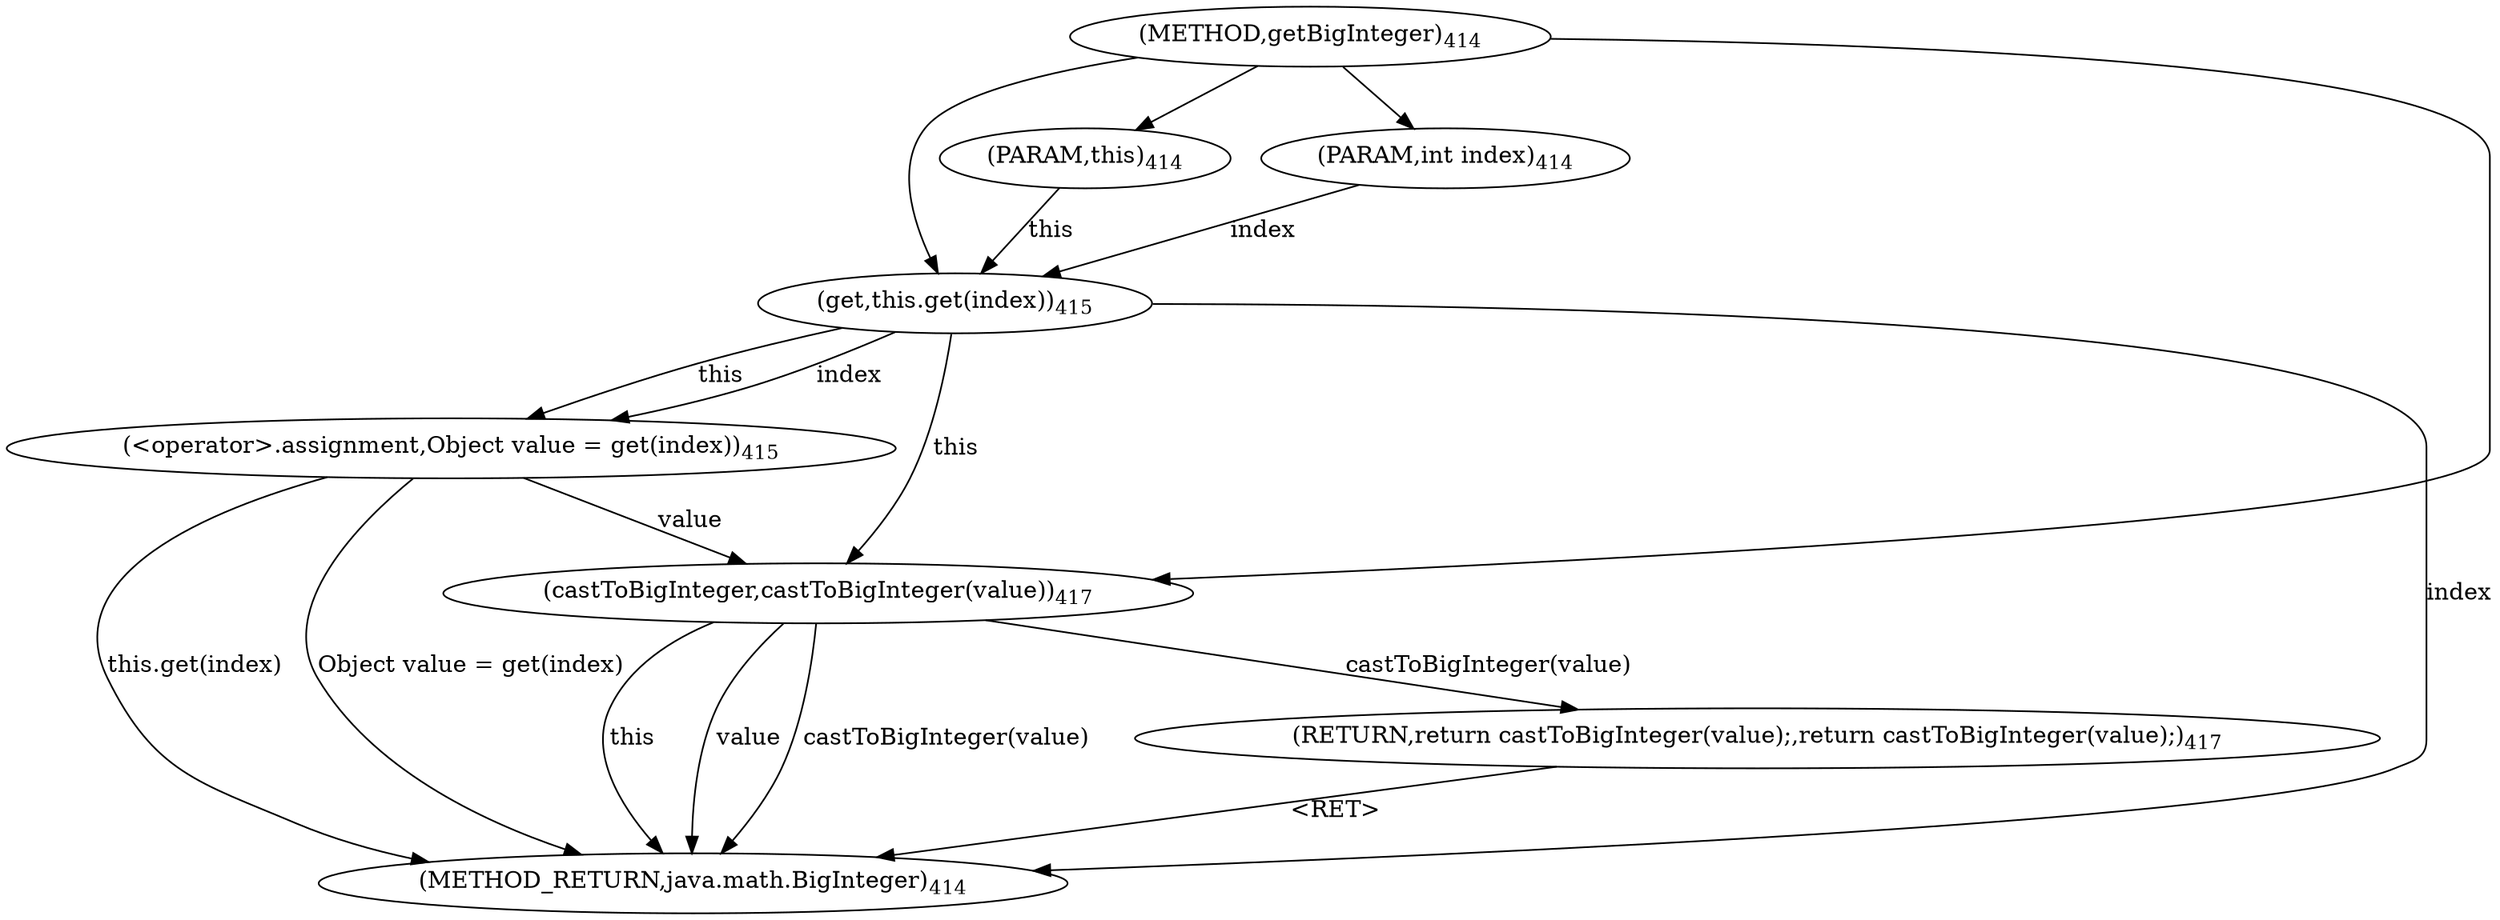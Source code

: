 digraph "getBigInteger" {  
"1203" [label = <(METHOD,getBigInteger)<SUB>414</SUB>> ]
"1216" [label = <(METHOD_RETURN,java.math.BigInteger)<SUB>414</SUB>> ]
"78" [label = <(PARAM,this)<SUB>414</SUB>> ]
"1204" [label = <(PARAM,int index)<SUB>414</SUB>> ]
"1207" [label = <(&lt;operator&gt;.assignment,Object value = get(index))<SUB>415</SUB>> ]
"1211" [label = <(RETURN,return castToBigInteger(value);,return castToBigInteger(value);)<SUB>417</SUB>> ]
"1207" [label = <(&lt;operator&gt;.assignment,Object value = get(index))<SUB>415</SUB>> ]
"1207" [label = <(&lt;operator&gt;.assignment,Object value = get(index))<SUB>415</SUB>> ]
"1212" [label = <(castToBigInteger,castToBigInteger(value))<SUB>417</SUB>> ]
"1209" [label = <(get,this.get(index))<SUB>415</SUB>> ]
"1209" [label = <(get,this.get(index))<SUB>415</SUB>> ]
"1212" [label = <(castToBigInteger,castToBigInteger(value))<SUB>417</SUB>> ]
"1212" [label = <(castToBigInteger,castToBigInteger(value))<SUB>417</SUB>> ]
  "1211" -> "1216"  [ label = "&lt;RET&gt;"] 
  "1209" -> "1216"  [ label = "index"] 
  "1207" -> "1216"  [ label = "this.get(index)"] 
  "1207" -> "1216"  [ label = "Object value = get(index)"] 
  "1212" -> "1216"  [ label = "this"] 
  "1212" -> "1216"  [ label = "value"] 
  "1212" -> "1216"  [ label = "castToBigInteger(value)"] 
  "1203" -> "78" 
  "1203" -> "1204" 
  "1209" -> "1207"  [ label = "this"] 
  "1209" -> "1207"  [ label = "index"] 
  "1212" -> "1211"  [ label = "castToBigInteger(value)"] 
  "78" -> "1209"  [ label = "this"] 
  "1203" -> "1209" 
  "1204" -> "1209"  [ label = "index"] 
  "1209" -> "1212"  [ label = "this"] 
  "1203" -> "1212" 
  "1207" -> "1212"  [ label = "value"] 
}
